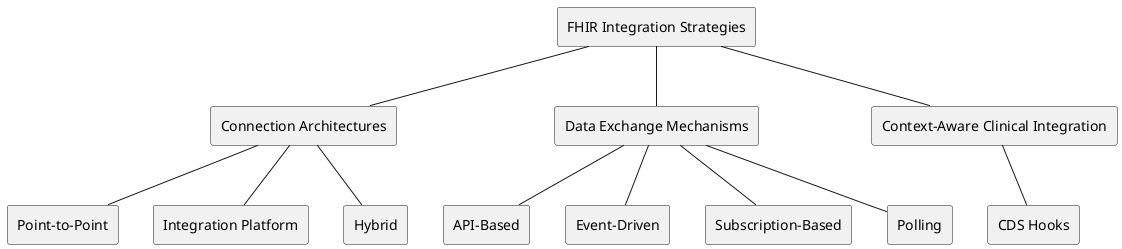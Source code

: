 @startuml
rectangle "FHIR Integration Strategies" as FIS
rectangle "Connection Architectures" as CA
rectangle "Point-to-Point" as P2P
rectangle "Integration Platform" as IP
rectangle "Hybrid" as H
rectangle "Data Exchange Mechanisms" as DEM
rectangle "API-Based" as API
rectangle "Event-Driven" as ED
rectangle "Subscription-Based" as SB
rectangle "Polling" as PLL
rectangle "Context-Aware Clinical Integration" as CACI
rectangle "CDS Hooks" as CDS

FIS -- CA
FIS -- DEM
FIS -- CACI

CA -- P2P
CA -- IP
CA -- H

DEM -- API
DEM -- ED
DEM -- SB
DEM -- PLL

CACI -- CDS
@enduml